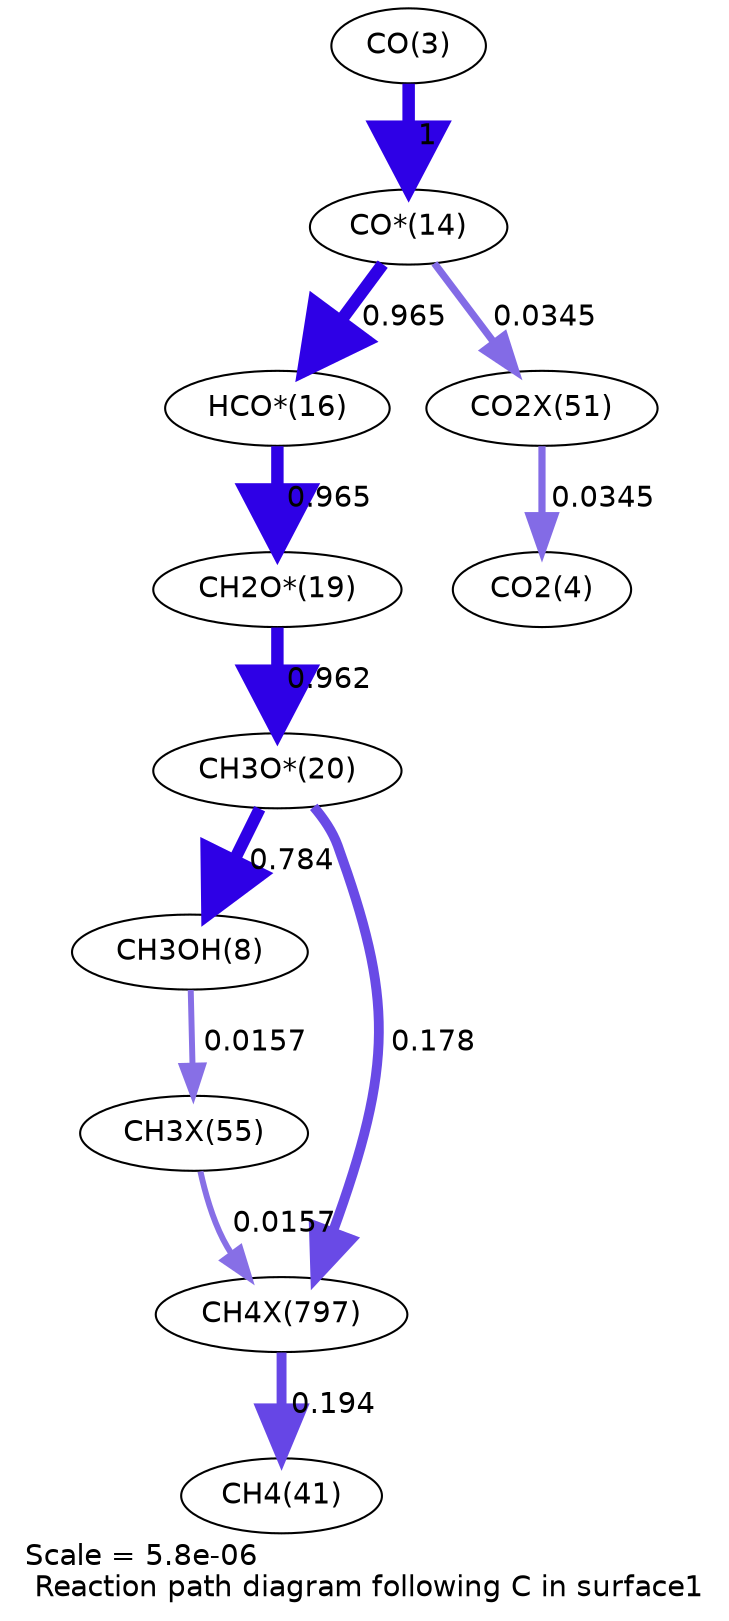 digraph reaction_paths {
center=1;
s3 -> s26[fontname="Helvetica", penwidth=6, arrowsize=3, color="0.7, 1.5, 0.9"
, label=" 1"];
s26 -> s28[fontname="Helvetica", penwidth=5.97, arrowsize=2.99, color="0.7, 1.46, 0.9"
, label=" 0.965"];
s26 -> s38[fontname="Helvetica", penwidth=3.46, arrowsize=1.73, color="0.7, 0.534, 0.9"
, label=" 0.0345"];
s28 -> s31[fontname="Helvetica", penwidth=5.97, arrowsize=2.99, color="0.7, 1.46, 0.9"
, label=" 0.965"];
s38 -> s4[fontname="Helvetica", penwidth=3.46, arrowsize=1.73, color="0.7, 0.534, 0.9"
, label=" 0.0345"];
s31 -> s32[fontname="Helvetica", penwidth=5.97, arrowsize=2.99, color="0.7, 1.46, 0.9"
, label=" 0.962"];
s32 -> s8[fontname="Helvetica", penwidth=5.82, arrowsize=2.91, color="0.7, 1.28, 0.9"
, label=" 0.784"];
s32 -> s58[fontname="Helvetica", penwidth=4.7, arrowsize=2.35, color="0.7, 0.678, 0.9"
, label=" 0.178"];
s8 -> s41[fontname="Helvetica", penwidth=2.86, arrowsize=1.43, color="0.7, 0.516, 0.9"
, label=" 0.0157"];
s41 -> s58[fontname="Helvetica", penwidth=2.86, arrowsize=1.43, color="0.7, 0.516, 0.9"
, label=" 0.0157"];
s58 -> s10[fontname="Helvetica", penwidth=4.76, arrowsize=2.38, color="0.7, 0.694, 0.9"
, label=" 0.194"];
s3 [ fontname="Helvetica", label="CO(3)"];
s4 [ fontname="Helvetica", label="CO2(4)"];
s8 [ fontname="Helvetica", label="CH3OH(8)"];
s10 [ fontname="Helvetica", label="CH4(41)"];
s26 [ fontname="Helvetica", label="CO*(14)"];
s28 [ fontname="Helvetica", label="HCO*(16)"];
s31 [ fontname="Helvetica", label="CH2O*(19)"];
s32 [ fontname="Helvetica", label="CH3O*(20)"];
s38 [ fontname="Helvetica", label="CO2X(51)"];
s41 [ fontname="Helvetica", label="CH3X(55)"];
s58 [ fontname="Helvetica", label="CH4X(797)"];
 label = "Scale = 5.8e-06\l Reaction path diagram following C in surface1";
 fontname = "Helvetica";
}
